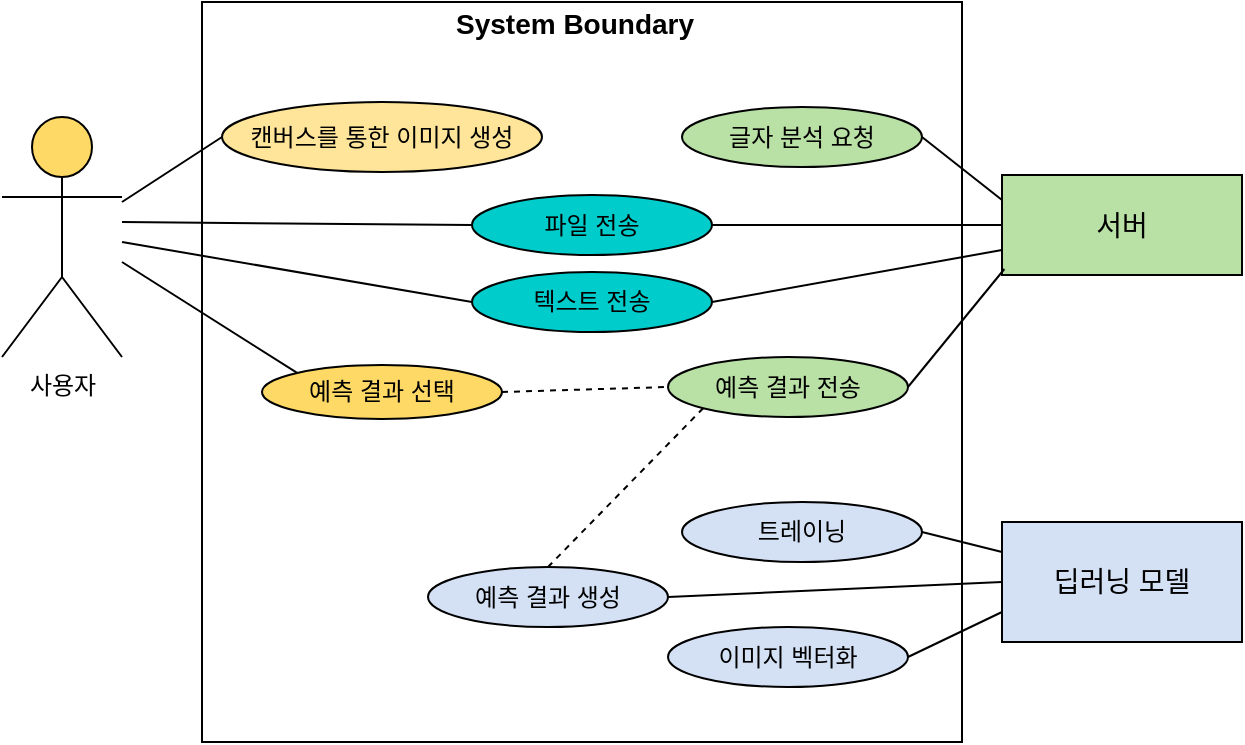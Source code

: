 <mxfile version="10.7.7" type="github"><diagram id="v4GluIUd_DE3KyS_agdI" name="Page-1"><mxGraphModel dx="1080" dy="435" grid="1" gridSize="10" guides="1" tooltips="1" connect="1" arrows="1" fold="1" page="1" pageScale="1" pageWidth="827" pageHeight="1169" math="0" shadow="0"><root><mxCell id="0"/><mxCell id="1" parent="0"/><mxCell id="7v_t6cx5k6OU2_XTFbGK-4" value="" style="rounded=0;whiteSpace=wrap;html=1;" vertex="1" parent="1"><mxGeometry x="180" y="70" width="380" height="370" as="geometry"/></mxCell><mxCell id="JFQgWpgSWjiG2_eVyPvs-1" value="사용자&lt;br&gt;&lt;br&gt;" style="shape=umlActor;verticalLabelPosition=bottom;labelBackgroundColor=#ffffff;verticalAlign=top;html=1;outlineConnect=0;fillColor=#FFD966;" parent="1" vertex="1"><mxGeometry x="80" y="127.5" width="60" height="120" as="geometry"/></mxCell><mxCell id="JFQgWpgSWjiG2_eVyPvs-6" value="&lt;font style=&quot;font-size: 14px&quot;&gt;서버&lt;/font&gt;" style="rounded=0;whiteSpace=wrap;html=1;fillColor=#B9E0A5;" parent="1" vertex="1"><mxGeometry x="580" y="156.5" width="120" height="50" as="geometry"/></mxCell><mxCell id="JFQgWpgSWjiG2_eVyPvs-7" value="&lt;font style=&quot;font-size: 14px&quot;&gt;딥러닝 모델&lt;/font&gt;" style="rounded=0;whiteSpace=wrap;html=1;fillColor=#D4E1F5;" parent="1" vertex="1"><mxGeometry x="580" y="330" width="120" height="60" as="geometry"/></mxCell><mxCell id="JFQgWpgSWjiG2_eVyPvs-13" value="" style="endArrow=none;html=1;entryX=0;entryY=0.5;entryDx=0;entryDy=0;" parent="1" edge="1" target="JFQgWpgSWjiG2_eVyPvs-25"><mxGeometry width="50" height="50" relative="1" as="geometry"><mxPoint x="140" y="180" as="sourcePoint"/><mxPoint x="200" y="200" as="targetPoint"/></mxGeometry></mxCell><mxCell id="JFQgWpgSWjiG2_eVyPvs-19" value="" style="endArrow=none;html=1;entryX=0;entryY=0;entryDx=0;entryDy=0;" parent="1" edge="1" target="JFQgWpgSWjiG2_eVyPvs-27"><mxGeometry width="50" height="50" relative="1" as="geometry"><mxPoint x="140" y="200" as="sourcePoint"/><mxPoint x="200" y="270" as="targetPoint"/></mxGeometry></mxCell><mxCell id="JFQgWpgSWjiG2_eVyPvs-20" value="" style="endArrow=none;html=1;entryX=0;entryY=0.5;entryDx=0;entryDy=0;" parent="1" edge="1" target="JFQgWpgSWjiG2_eVyPvs-23"><mxGeometry width="50" height="50" relative="1" as="geometry"><mxPoint x="140" y="170" as="sourcePoint"/><mxPoint x="200" y="140" as="targetPoint"/></mxGeometry></mxCell><mxCell id="JFQgWpgSWjiG2_eVyPvs-23" value="캔버스를 통한 이미지 생성" style="ellipse;whiteSpace=wrap;html=1;strokeColor=#000000;fillColor=#FFE599;" parent="1" vertex="1"><mxGeometry x="190" y="120" width="160" height="35" as="geometry"/></mxCell><mxCell id="JFQgWpgSWjiG2_eVyPvs-25" value="파일 전송" style="ellipse;whiteSpace=wrap;html=1;fillColor=#00CCCC;" parent="1" vertex="1"><mxGeometry x="315" y="166.5" width="120" height="30" as="geometry"/></mxCell><mxCell id="JFQgWpgSWjiG2_eVyPvs-26" value="텍스트 전송" style="ellipse;whiteSpace=wrap;html=1;fillColor=#00CCcc;" parent="1" vertex="1"><mxGeometry x="315" y="205" width="120" height="30" as="geometry"/></mxCell><mxCell id="JFQgWpgSWjiG2_eVyPvs-27" value="예측 결과 선택" style="ellipse;whiteSpace=wrap;html=1;fillColor=#FFD966;" parent="1" vertex="1"><mxGeometry x="210" y="251.5" width="120" height="27" as="geometry"/></mxCell><mxCell id="JFQgWpgSWjiG2_eVyPvs-33" value="트레이닝" style="ellipse;whiteSpace=wrap;html=1;fillColor=#D4E1F5;" parent="1" vertex="1"><mxGeometry x="420" y="320" width="120" height="30" as="geometry"/></mxCell><mxCell id="JFQgWpgSWjiG2_eVyPvs-34" value="예측 결과 생성" style="ellipse;whiteSpace=wrap;html=1;fillColor=#D4E1F5;" parent="1" vertex="1"><mxGeometry x="293" y="352.5" width="120" height="30" as="geometry"/></mxCell><mxCell id="JFQgWpgSWjiG2_eVyPvs-35" value="예측 결과 전송" style="ellipse;whiteSpace=wrap;html=1;fillColor=#B9E0A5;" parent="1" vertex="1"><mxGeometry x="413" y="247.5" width="120" height="30" as="geometry"/></mxCell><mxCell id="JFQgWpgSWjiG2_eVyPvs-36" value="이미지 벡터화" style="ellipse;whiteSpace=wrap;html=1;fillColor=#D4E1F5;" parent="1" vertex="1"><mxGeometry x="413" y="382.5" width="120" height="30" as="geometry"/></mxCell><mxCell id="JFQgWpgSWjiG2_eVyPvs-39" value="" style="endArrow=none;html=1;exitX=1;exitY=0.5;exitDx=0;exitDy=0;entryX=0;entryY=0.5;entryDx=0;entryDy=0;" parent="1" edge="1" target="JFQgWpgSWjiG2_eVyPvs-6" source="JFQgWpgSWjiG2_eVyPvs-25"><mxGeometry width="50" height="50" relative="1" as="geometry"><mxPoint x="520" y="55" as="sourcePoint"/><mxPoint x="540" y="90" as="targetPoint"/></mxGeometry></mxCell><mxCell id="JFQgWpgSWjiG2_eVyPvs-41" value="" style="endArrow=none;html=1;exitX=1;exitY=0.5;exitDx=0;exitDy=0;entryX=0;entryY=0.75;entryDx=0;entryDy=0;" parent="1" source="JFQgWpgSWjiG2_eVyPvs-26" edge="1" target="JFQgWpgSWjiG2_eVyPvs-6"><mxGeometry width="50" height="50" relative="1" as="geometry"><mxPoint x="520" y="95" as="sourcePoint"/><mxPoint x="540" y="100" as="targetPoint"/></mxGeometry></mxCell><mxCell id="JFQgWpgSWjiG2_eVyPvs-43" value="" style="endArrow=none;html=1;exitX=1;exitY=0.5;exitDx=0;exitDy=0;entryX=0;entryY=0.25;entryDx=0;entryDy=0;" parent="1" source="JFQgWpgSWjiG2_eVyPvs-31" edge="1" target="JFQgWpgSWjiG2_eVyPvs-6"><mxGeometry width="50" height="50" relative="1" as="geometry"><mxPoint x="530" y="105" as="sourcePoint"/><mxPoint x="560" y="130" as="targetPoint"/></mxGeometry></mxCell><mxCell id="JFQgWpgSWjiG2_eVyPvs-44" value="" style="endArrow=none;html=1;exitX=1;exitY=0.5;exitDx=0;exitDy=0;entryX=0;entryY=0.25;entryDx=0;entryDy=0;" parent="1" source="JFQgWpgSWjiG2_eVyPvs-33" edge="1" target="JFQgWpgSWjiG2_eVyPvs-7"><mxGeometry width="50" height="50" relative="1" as="geometry"><mxPoint x="570" y="212.5" as="sourcePoint"/><mxPoint x="540" y="290" as="targetPoint"/></mxGeometry></mxCell><mxCell id="JFQgWpgSWjiG2_eVyPvs-46" value="" style="endArrow=none;html=1;exitX=1;exitY=0.5;exitDx=0;exitDy=0;entryX=0;entryY=0.5;entryDx=0;entryDy=0;" parent="1" source="JFQgWpgSWjiG2_eVyPvs-34" edge="1" target="JFQgWpgSWjiG2_eVyPvs-7"><mxGeometry width="50" height="50" relative="1" as="geometry"><mxPoint x="590" y="187.5" as="sourcePoint"/><mxPoint x="540" y="300" as="targetPoint"/></mxGeometry></mxCell><mxCell id="JFQgWpgSWjiG2_eVyPvs-47" value="" style="endArrow=none;html=1;exitX=1;exitY=0.5;exitDx=0;exitDy=0;entryX=0;entryY=0.75;entryDx=0;entryDy=0;" parent="1" source="JFQgWpgSWjiG2_eVyPvs-36" edge="1" target="JFQgWpgSWjiG2_eVyPvs-7"><mxGeometry width="50" height="50" relative="1" as="geometry"><mxPoint x="520" y="380" as="sourcePoint"/><mxPoint x="540" y="330" as="targetPoint"/></mxGeometry></mxCell><mxCell id="7v_t6cx5k6OU2_XTFbGK-2" value="" style="endArrow=none;html=1;entryX=0;entryY=0.5;entryDx=0;entryDy=0;" edge="1" parent="1" target="JFQgWpgSWjiG2_eVyPvs-26"><mxGeometry width="50" height="50" relative="1" as="geometry"><mxPoint x="140" y="190" as="sourcePoint"/><mxPoint x="210" y="185" as="targetPoint"/></mxGeometry></mxCell><mxCell id="7v_t6cx5k6OU2_XTFbGK-7" value="&lt;b&gt;&lt;font style=&quot;font-size: 14px&quot;&gt;System Boundary&lt;/font&gt;&lt;/b&gt;" style="text;html=1;resizable=0;points=[];autosize=1;align=left;verticalAlign=top;spacingTop=-4;" vertex="1" parent="1"><mxGeometry x="305" y="70" width="130" height="20" as="geometry"/></mxCell><mxCell id="JFQgWpgSWjiG2_eVyPvs-31" value="글자 분석 요청" style="ellipse;whiteSpace=wrap;html=1;fillColor=#B9E0A5;" parent="1" vertex="1"><mxGeometry x="420" y="122.5" width="120" height="30" as="geometry"/></mxCell><mxCell id="7v_t6cx5k6OU2_XTFbGK-10" value="" style="endArrow=none;html=1;exitX=1;exitY=0.5;exitDx=0;exitDy=0;entryX=0.01;entryY=0.94;entryDx=0;entryDy=0;entryPerimeter=0;" edge="1" parent="1" source="JFQgWpgSWjiG2_eVyPvs-35" target="JFQgWpgSWjiG2_eVyPvs-6"><mxGeometry width="50" height="50" relative="1" as="geometry"><mxPoint x="440" y="235" as="sourcePoint"/><mxPoint x="610" y="168" as="targetPoint"/></mxGeometry></mxCell><mxCell id="7v_t6cx5k6OU2_XTFbGK-21" value="" style="endArrow=none;dashed=1;html=1;entryX=0;entryY=0.5;entryDx=0;entryDy=0;exitX=1;exitY=0.5;exitDx=0;exitDy=0;" edge="1" parent="1" source="JFQgWpgSWjiG2_eVyPvs-27" target="JFQgWpgSWjiG2_eVyPvs-35"><mxGeometry width="50" height="50" relative="1" as="geometry"><mxPoint x="305" y="327.5" as="sourcePoint"/><mxPoint x="383" y="247.5" as="targetPoint"/></mxGeometry></mxCell><mxCell id="7v_t6cx5k6OU2_XTFbGK-23" value="" style="endArrow=none;dashed=1;html=1;entryX=0;entryY=1;entryDx=0;entryDy=0;exitX=0.5;exitY=0;exitDx=0;exitDy=0;" edge="1" parent="1" source="JFQgWpgSWjiG2_eVyPvs-34" target="JFQgWpgSWjiG2_eVyPvs-35"><mxGeometry width="50" height="50" relative="1" as="geometry"><mxPoint x="340" y="275" as="sourcePoint"/><mxPoint x="423" y="273" as="targetPoint"/></mxGeometry></mxCell></root></mxGraphModel></diagram></mxfile>